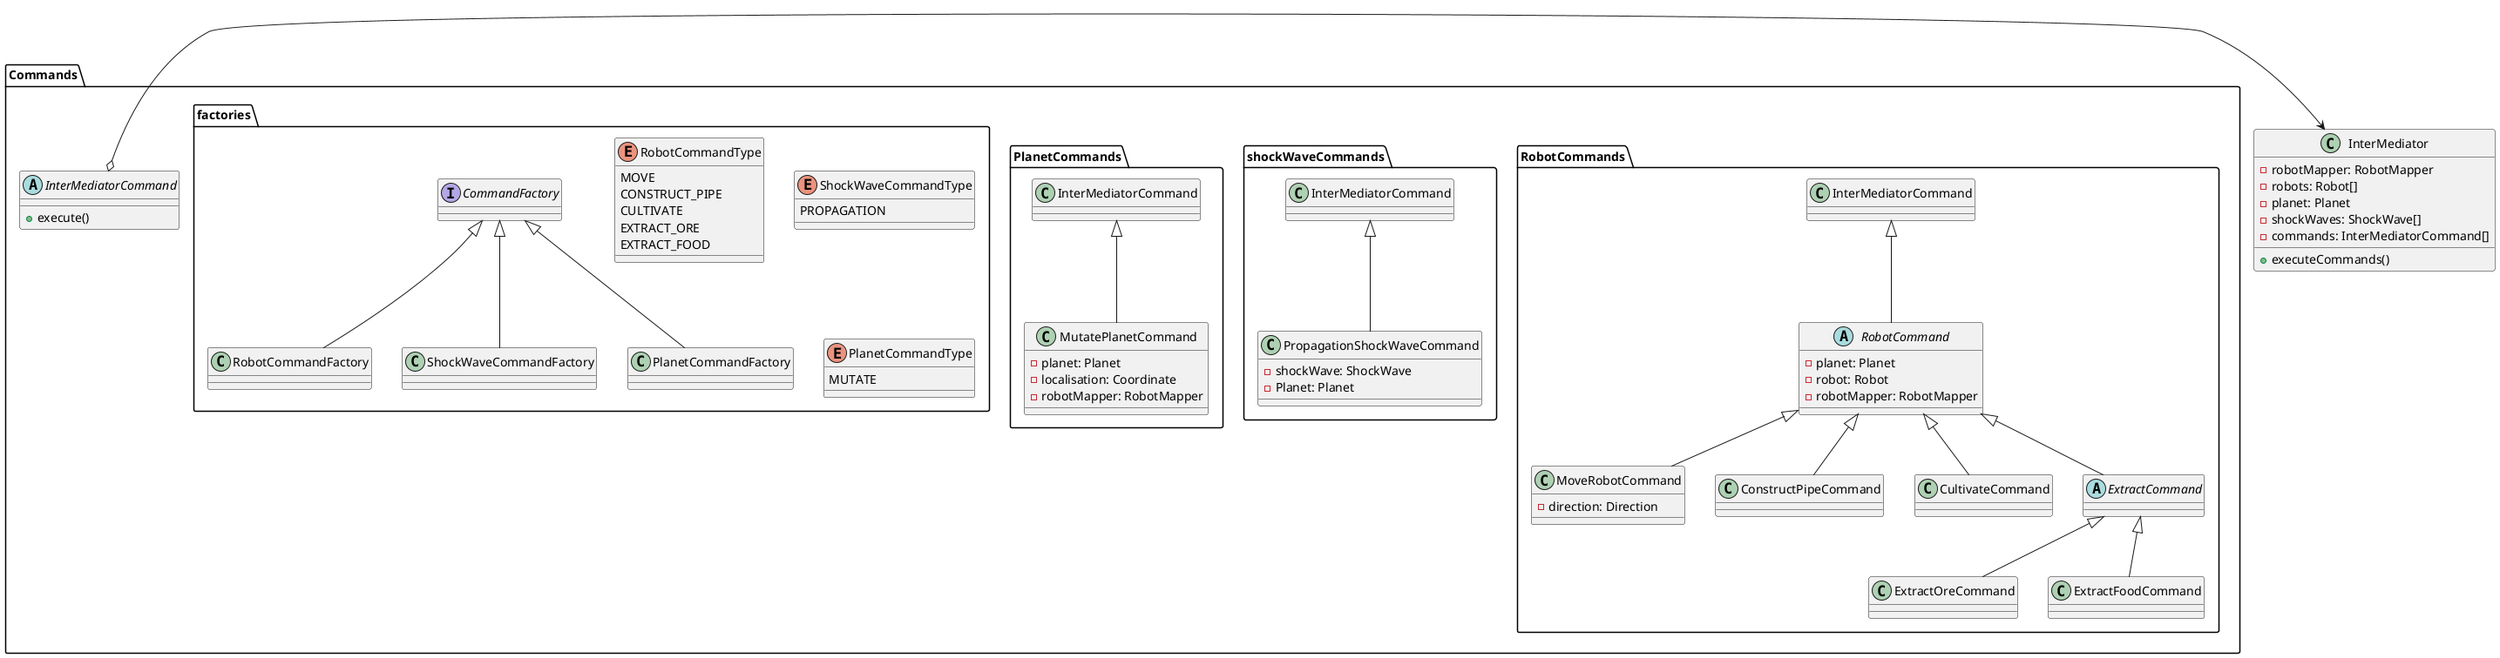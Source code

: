 @startuml
'https://plantuml.com/class-diagram

class InterMediator {
    -robotMapper: RobotMapper
    -robots: Robot[]
    -planet: Planet
    -shockWaves: ShockWave[]
    -commands: InterMediatorCommand[]
    +executeCommands()
}


package Commands {
    InterMediatorCommand o-> InterMediator

    abstract class InterMediatorCommand {
        +execute()
    }

    package RobotCommands {
        abstract class RobotCommand extends InterMediatorCommand {
            -planet: Planet
            -robot: Robot
            -robotMapper: RobotMapper
        }

        class MoveRobotCommand extends RobotCommand {
            -direction: Direction
        }

        class ConstructPipeCommand extends RobotCommand {}
        class CultivateCommand extends RobotCommand {}

        abstract class ExtractCommand extends RobotCommand {}

        class ExtractOreCommand extends ExtractCommand {}
        class ExtractFoodCommand extends ExtractCommand {}
    }

    package shockWaveCommands {
        class PropagationShockWaveCommand extends InterMediatorCommand {
            -shockWave: ShockWave
            -Planet: Planet
        }
    }

    package PlanetCommands {
        class MutatePlanetCommand extends InterMediatorCommand {
            -planet: Planet
            -localisation: Coordinate
            -robotMapper: RobotMapper
        }
    }

    package factories {
        interface CommandFactory {}

        class RobotCommandFactory extends CommandFactory {}
        class ShockWaveCommandFactory extends CommandFactory {}
        class PlanetCommandFactory extends CommandFactory {}

        enum RobotCommandType {
            MOVE
            CONSTRUCT_PIPE
            CULTIVATE
            EXTRACT_ORE
            EXTRACT_FOOD
        }

        enum ShockWaveCommandType {
            PROPAGATION
        }

        enum PlanetCommandType {
            MUTATE
        }
    }
}

@enduml
